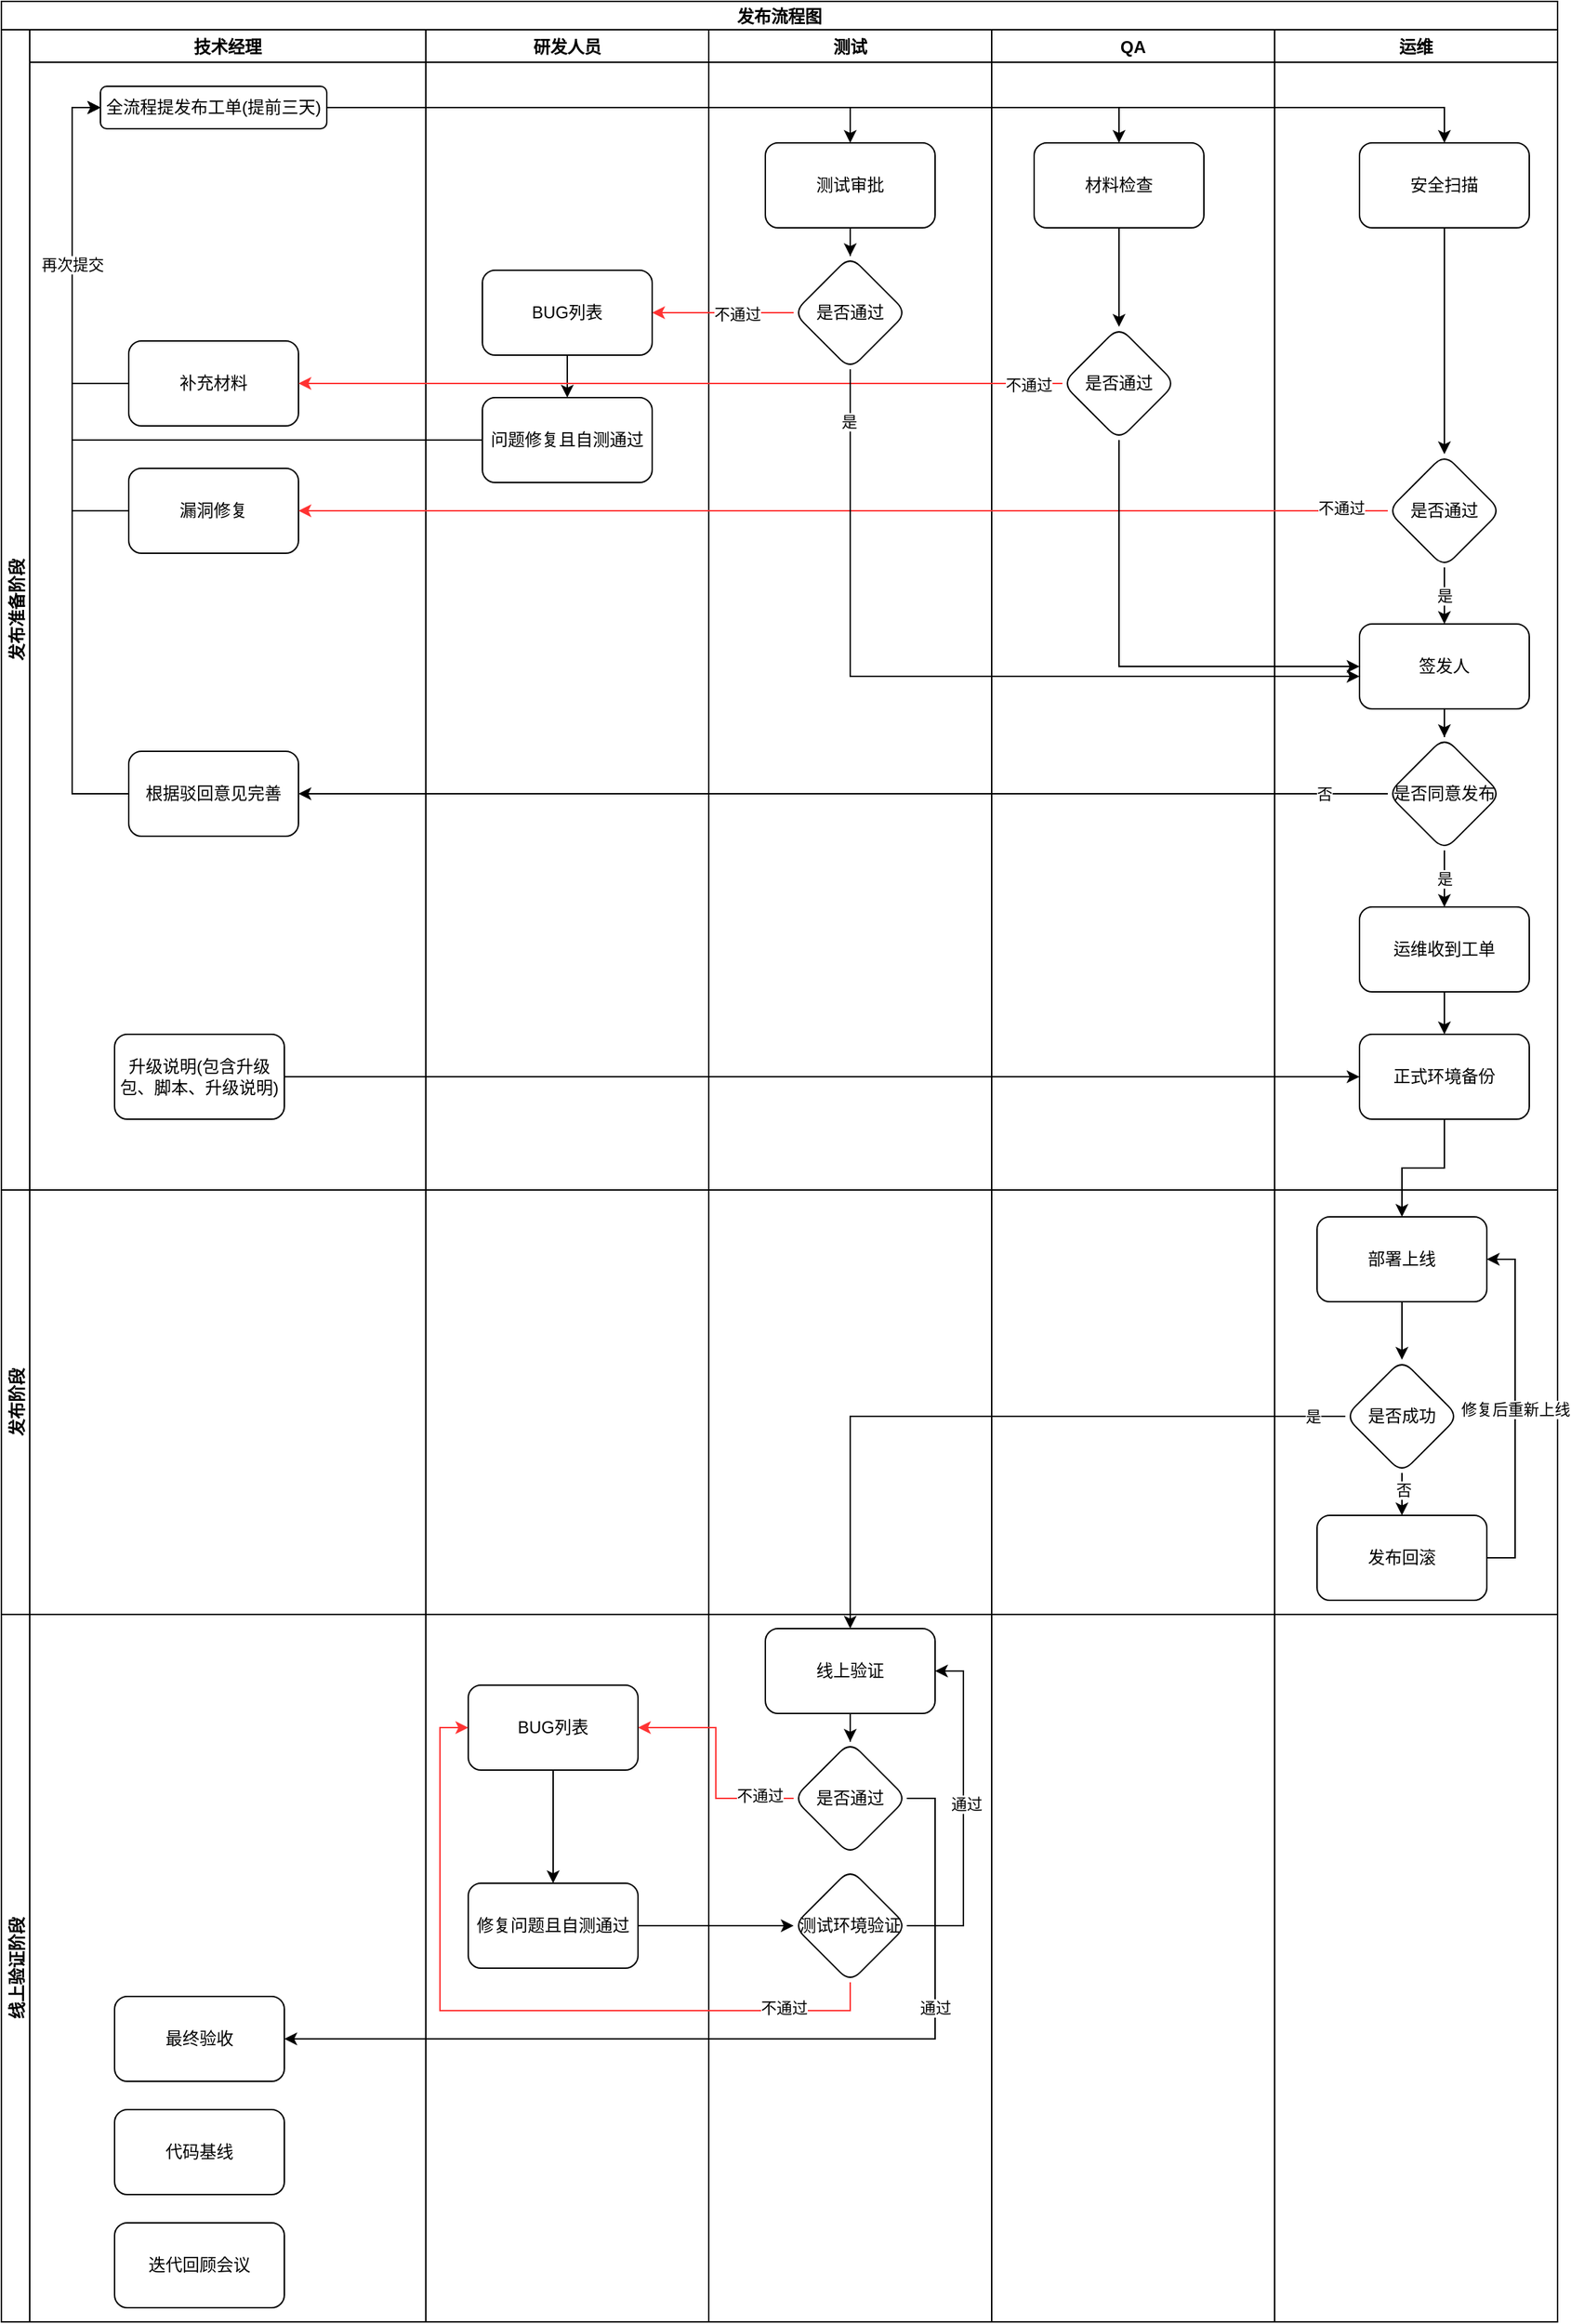 <mxfile version="20.4.0" type="github"><diagram id="Nbi2OOFG4A7icGLgDpQb" name="第 1 页"><mxGraphModel dx="1426" dy="805" grid="1" gridSize="10" guides="1" tooltips="1" connect="1" arrows="1" fold="1" page="1" pageScale="1" pageWidth="827" pageHeight="1169" math="0" shadow="0"><root><mxCell id="0"/><mxCell id="1" parent="0"/><mxCell id="kk27pRFW-uQP8ShshRhL-2" value="发布流程图" style="swimlane;childLayout=stackLayout;resizeParent=1;resizeParentMax=0;horizontal=1;startSize=20;horizontalStack=0;" vertex="1" parent="1"><mxGeometry x="70" y="310" width="1100" height="1640" as="geometry"><mxRectangle x="220" y="250" width="100" height="30" as="alternateBounds"/></mxGeometry></mxCell><mxCell id="kk27pRFW-uQP8ShshRhL-3" value="发布准备阶段" style="swimlane;startSize=20;horizontal=0;" vertex="1" parent="kk27pRFW-uQP8ShshRhL-2"><mxGeometry y="20" width="1100" height="820" as="geometry"/></mxCell><mxCell id="kk27pRFW-uQP8ShshRhL-10" value="技术经理" style="swimlane;" vertex="1" parent="kk27pRFW-uQP8ShshRhL-3"><mxGeometry x="20" width="280" height="820" as="geometry"/></mxCell><mxCell id="kk27pRFW-uQP8ShshRhL-23" value="全流程提发布工单(提前三天)" style="rounded=1;whiteSpace=wrap;html=1;" vertex="1" parent="kk27pRFW-uQP8ShshRhL-10"><mxGeometry x="50" y="40" width="160" height="30" as="geometry"/></mxCell><mxCell id="kk27pRFW-uQP8ShshRhL-58" style="edgeStyle=orthogonalEdgeStyle;rounded=0;orthogonalLoop=1;jettySize=auto;html=1;exitX=0;exitY=0.5;exitDx=0;exitDy=0;entryX=0;entryY=0.5;entryDx=0;entryDy=0;" edge="1" parent="kk27pRFW-uQP8ShshRhL-10" source="kk27pRFW-uQP8ShshRhL-55" target="kk27pRFW-uQP8ShshRhL-23"><mxGeometry relative="1" as="geometry"/></mxCell><mxCell id="kk27pRFW-uQP8ShshRhL-55" value="补充材料" style="whiteSpace=wrap;html=1;rounded=1;" vertex="1" parent="kk27pRFW-uQP8ShshRhL-10"><mxGeometry x="70" y="220" width="120" height="60" as="geometry"/></mxCell><mxCell id="kk27pRFW-uQP8ShshRhL-63" style="edgeStyle=orthogonalEdgeStyle;rounded=0;orthogonalLoop=1;jettySize=auto;html=1;exitX=0;exitY=0.5;exitDx=0;exitDy=0;entryX=0;entryY=0.5;entryDx=0;entryDy=0;" edge="1" parent="kk27pRFW-uQP8ShshRhL-10" source="kk27pRFW-uQP8ShshRhL-60" target="kk27pRFW-uQP8ShshRhL-23"><mxGeometry relative="1" as="geometry"/></mxCell><mxCell id="kk27pRFW-uQP8ShshRhL-60" value="漏洞修复" style="whiteSpace=wrap;html=1;rounded=1;" vertex="1" parent="kk27pRFW-uQP8ShshRhL-10"><mxGeometry x="70" y="310" width="120" height="60" as="geometry"/></mxCell><mxCell id="kk27pRFW-uQP8ShshRhL-92" style="edgeStyle=orthogonalEdgeStyle;rounded=0;orthogonalLoop=1;jettySize=auto;html=1;exitX=0;exitY=0.5;exitDx=0;exitDy=0;entryX=0;entryY=0.5;entryDx=0;entryDy=0;" edge="1" parent="kk27pRFW-uQP8ShshRhL-10" source="kk27pRFW-uQP8ShshRhL-89" target="kk27pRFW-uQP8ShshRhL-23"><mxGeometry relative="1" as="geometry"/></mxCell><mxCell id="kk27pRFW-uQP8ShshRhL-89" value="根据驳回意见完善" style="whiteSpace=wrap;html=1;rounded=1;" vertex="1" parent="kk27pRFW-uQP8ShshRhL-10"><mxGeometry x="70" y="510" width="120" height="60" as="geometry"/></mxCell><mxCell id="kk27pRFW-uQP8ShshRhL-17" value="研发人员" style="swimlane;" vertex="1" parent="kk27pRFW-uQP8ShshRhL-3"><mxGeometry x="300" width="200" height="820" as="geometry"/></mxCell><mxCell id="kk27pRFW-uQP8ShshRhL-46" value="BUG列表" style="whiteSpace=wrap;html=1;rounded=1;" vertex="1" parent="kk27pRFW-uQP8ShshRhL-17"><mxGeometry x="40" y="170" width="120" height="60" as="geometry"/></mxCell><mxCell id="kk27pRFW-uQP8ShshRhL-48" value="问题修复且自测通过" style="whiteSpace=wrap;html=1;rounded=1;" vertex="1" parent="kk27pRFW-uQP8ShshRhL-17"><mxGeometry x="40" y="260" width="120" height="60" as="geometry"/></mxCell><mxCell id="kk27pRFW-uQP8ShshRhL-49" value="" style="edgeStyle=orthogonalEdgeStyle;rounded=0;orthogonalLoop=1;jettySize=auto;html=1;" edge="1" parent="kk27pRFW-uQP8ShshRhL-17" source="kk27pRFW-uQP8ShshRhL-46" target="kk27pRFW-uQP8ShshRhL-48"><mxGeometry relative="1" as="geometry"/></mxCell><mxCell id="kk27pRFW-uQP8ShshRhL-18" value="测试" style="swimlane;" vertex="1" parent="kk27pRFW-uQP8ShshRhL-3"><mxGeometry x="500" width="200" height="820" as="geometry"/></mxCell><mxCell id="kk27pRFW-uQP8ShshRhL-36" value="测试审批" style="whiteSpace=wrap;html=1;rounded=1;" vertex="1" parent="kk27pRFW-uQP8ShshRhL-18"><mxGeometry x="40" y="80" width="120" height="60" as="geometry"/></mxCell><mxCell id="kk27pRFW-uQP8ShshRhL-40" value="是否通过" style="rhombus;whiteSpace=wrap;html=1;rounded=1;" vertex="1" parent="kk27pRFW-uQP8ShshRhL-18"><mxGeometry x="60" y="160" width="80" height="80" as="geometry"/></mxCell><mxCell id="kk27pRFW-uQP8ShshRhL-41" value="" style="edgeStyle=orthogonalEdgeStyle;rounded=0;orthogonalLoop=1;jettySize=auto;html=1;" edge="1" parent="kk27pRFW-uQP8ShshRhL-18" source="kk27pRFW-uQP8ShshRhL-36" target="kk27pRFW-uQP8ShshRhL-40"><mxGeometry relative="1" as="geometry"/></mxCell><mxCell id="kk27pRFW-uQP8ShshRhL-19" value="运维" style="swimlane;" vertex="1" parent="kk27pRFW-uQP8ShshRhL-3"><mxGeometry x="900" width="200" height="820" as="geometry"/></mxCell><mxCell id="kk27pRFW-uQP8ShshRhL-38" value="安全扫描" style="whiteSpace=wrap;html=1;rounded=1;" vertex="1" parent="kk27pRFW-uQP8ShshRhL-19"><mxGeometry x="60" y="80" width="120" height="60" as="geometry"/></mxCell><mxCell id="kk27pRFW-uQP8ShshRhL-94" value="是" style="edgeStyle=orthogonalEdgeStyle;rounded=0;orthogonalLoop=1;jettySize=auto;html=1;" edge="1" parent="kk27pRFW-uQP8ShshRhL-19" source="kk27pRFW-uQP8ShshRhL-44" target="kk27pRFW-uQP8ShshRhL-81"><mxGeometry relative="1" as="geometry"/></mxCell><mxCell id="kk27pRFW-uQP8ShshRhL-44" value="是否通过" style="rhombus;whiteSpace=wrap;html=1;rounded=1;" vertex="1" parent="kk27pRFW-uQP8ShshRhL-19"><mxGeometry x="80" y="300" width="80" height="80" as="geometry"/></mxCell><mxCell id="kk27pRFW-uQP8ShshRhL-45" value="" style="edgeStyle=orthogonalEdgeStyle;rounded=0;orthogonalLoop=1;jettySize=auto;html=1;" edge="1" parent="kk27pRFW-uQP8ShshRhL-19" source="kk27pRFW-uQP8ShshRhL-38" target="kk27pRFW-uQP8ShshRhL-44"><mxGeometry relative="1" as="geometry"/></mxCell><mxCell id="kk27pRFW-uQP8ShshRhL-64" value="运维收到工单" style="whiteSpace=wrap;html=1;rounded=1;" vertex="1" parent="kk27pRFW-uQP8ShshRhL-19"><mxGeometry x="60" y="620" width="120" height="60" as="geometry"/></mxCell><mxCell id="kk27pRFW-uQP8ShshRhL-74" value="正式环境备份" style="whiteSpace=wrap;html=1;rounded=1;" vertex="1" parent="kk27pRFW-uQP8ShshRhL-19"><mxGeometry x="60" y="710" width="120" height="60" as="geometry"/></mxCell><mxCell id="kk27pRFW-uQP8ShshRhL-75" value="" style="edgeStyle=orthogonalEdgeStyle;rounded=0;orthogonalLoop=1;jettySize=auto;html=1;" edge="1" parent="kk27pRFW-uQP8ShshRhL-19" source="kk27pRFW-uQP8ShshRhL-64" target="kk27pRFW-uQP8ShshRhL-74"><mxGeometry relative="1" as="geometry"/></mxCell><mxCell id="kk27pRFW-uQP8ShshRhL-81" value="签发人" style="whiteSpace=wrap;html=1;rounded=1;" vertex="1" parent="kk27pRFW-uQP8ShshRhL-19"><mxGeometry x="60" y="420" width="120" height="60" as="geometry"/></mxCell><mxCell id="kk27pRFW-uQP8ShshRhL-88" value="是" style="edgeStyle=orthogonalEdgeStyle;rounded=0;orthogonalLoop=1;jettySize=auto;html=1;" edge="1" parent="kk27pRFW-uQP8ShshRhL-19" source="kk27pRFW-uQP8ShshRhL-86" target="kk27pRFW-uQP8ShshRhL-64"><mxGeometry relative="1" as="geometry"/></mxCell><mxCell id="kk27pRFW-uQP8ShshRhL-86" value="是否同意发布" style="rhombus;whiteSpace=wrap;html=1;rounded=1;" vertex="1" parent="kk27pRFW-uQP8ShshRhL-19"><mxGeometry x="80" y="500" width="80" height="80" as="geometry"/></mxCell><mxCell id="kk27pRFW-uQP8ShshRhL-87" value="" style="edgeStyle=orthogonalEdgeStyle;rounded=0;orthogonalLoop=1;jettySize=auto;html=1;" edge="1" parent="kk27pRFW-uQP8ShshRhL-19" source="kk27pRFW-uQP8ShshRhL-81" target="kk27pRFW-uQP8ShshRhL-86"><mxGeometry relative="1" as="geometry"/></mxCell><mxCell id="kk27pRFW-uQP8ShshRhL-20" value="QA" style="swimlane;" vertex="1" parent="kk27pRFW-uQP8ShshRhL-3"><mxGeometry x="700" width="200" height="820" as="geometry"/></mxCell><mxCell id="kk27pRFW-uQP8ShshRhL-34" value="材料检查" style="whiteSpace=wrap;html=1;rounded=1;" vertex="1" parent="kk27pRFW-uQP8ShshRhL-20"><mxGeometry x="30" y="80" width="120" height="60" as="geometry"/></mxCell><mxCell id="kk27pRFW-uQP8ShshRhL-42" value="是否通过" style="rhombus;whiteSpace=wrap;html=1;rounded=1;" vertex="1" parent="kk27pRFW-uQP8ShshRhL-20"><mxGeometry x="50" y="210" width="80" height="80" as="geometry"/></mxCell><mxCell id="kk27pRFW-uQP8ShshRhL-43" value="" style="edgeStyle=orthogonalEdgeStyle;rounded=0;orthogonalLoop=1;jettySize=auto;html=1;" edge="1" parent="kk27pRFW-uQP8ShshRhL-20" source="kk27pRFW-uQP8ShshRhL-34" target="kk27pRFW-uQP8ShshRhL-42"><mxGeometry relative="1" as="geometry"/></mxCell><mxCell id="kk27pRFW-uQP8ShshRhL-37" value="" style="edgeStyle=orthogonalEdgeStyle;rounded=0;orthogonalLoop=1;jettySize=auto;html=1;" edge="1" parent="kk27pRFW-uQP8ShshRhL-3" source="kk27pRFW-uQP8ShshRhL-23" target="kk27pRFW-uQP8ShshRhL-36"><mxGeometry relative="1" as="geometry"/></mxCell><mxCell id="kk27pRFW-uQP8ShshRhL-35" value="" style="edgeStyle=orthogonalEdgeStyle;rounded=0;orthogonalLoop=1;jettySize=auto;html=1;" edge="1" parent="kk27pRFW-uQP8ShshRhL-3" source="kk27pRFW-uQP8ShshRhL-23" target="kk27pRFW-uQP8ShshRhL-34"><mxGeometry relative="1" as="geometry"/></mxCell><mxCell id="kk27pRFW-uQP8ShshRhL-39" value="" style="edgeStyle=orthogonalEdgeStyle;rounded=0;orthogonalLoop=1;jettySize=auto;html=1;" edge="1" parent="kk27pRFW-uQP8ShshRhL-3" source="kk27pRFW-uQP8ShshRhL-23" target="kk27pRFW-uQP8ShshRhL-38"><mxGeometry relative="1" as="geometry"/></mxCell><mxCell id="kk27pRFW-uQP8ShshRhL-47" value="" style="edgeStyle=orthogonalEdgeStyle;rounded=0;orthogonalLoop=1;jettySize=auto;html=1;strokeColor=#FF3333;" edge="1" parent="kk27pRFW-uQP8ShshRhL-3" source="kk27pRFW-uQP8ShshRhL-40" target="kk27pRFW-uQP8ShshRhL-46"><mxGeometry relative="1" as="geometry"/></mxCell><mxCell id="kk27pRFW-uQP8ShshRhL-52" value="不通过" style="edgeLabel;html=1;align=center;verticalAlign=middle;resizable=0;points=[];" vertex="1" connectable="0" parent="kk27pRFW-uQP8ShshRhL-47"><mxGeometry x="-0.196" y="1" relative="1" as="geometry"><mxPoint as="offset"/></mxGeometry></mxCell><mxCell id="kk27pRFW-uQP8ShshRhL-50" style="edgeStyle=orthogonalEdgeStyle;rounded=0;orthogonalLoop=1;jettySize=auto;html=1;exitX=0;exitY=0.5;exitDx=0;exitDy=0;entryX=0;entryY=0.5;entryDx=0;entryDy=0;" edge="1" parent="kk27pRFW-uQP8ShshRhL-3" source="kk27pRFW-uQP8ShshRhL-48" target="kk27pRFW-uQP8ShshRhL-23"><mxGeometry relative="1" as="geometry"/></mxCell><mxCell id="kk27pRFW-uQP8ShshRhL-59" value="再次提交" style="edgeLabel;html=1;align=center;verticalAlign=middle;resizable=0;points=[];" vertex="1" connectable="0" parent="kk27pRFW-uQP8ShshRhL-50"><mxGeometry x="0.524" relative="1" as="geometry"><mxPoint y="1" as="offset"/></mxGeometry></mxCell><mxCell id="kk27pRFW-uQP8ShshRhL-56" value="" style="edgeStyle=orthogonalEdgeStyle;rounded=0;orthogonalLoop=1;jettySize=auto;html=1;strokeColor=#FF3333;" edge="1" parent="kk27pRFW-uQP8ShshRhL-3" source="kk27pRFW-uQP8ShshRhL-42" target="kk27pRFW-uQP8ShshRhL-55"><mxGeometry relative="1" as="geometry"/></mxCell><mxCell id="kk27pRFW-uQP8ShshRhL-57" value="不通过" style="edgeLabel;html=1;align=center;verticalAlign=middle;resizable=0;points=[];" vertex="1" connectable="0" parent="kk27pRFW-uQP8ShshRhL-56"><mxGeometry x="-0.911" y="1" relative="1" as="geometry"><mxPoint as="offset"/></mxGeometry></mxCell><mxCell id="kk27pRFW-uQP8ShshRhL-61" value="" style="edgeStyle=orthogonalEdgeStyle;rounded=0;orthogonalLoop=1;jettySize=auto;html=1;strokeColor=#FF3333;" edge="1" parent="kk27pRFW-uQP8ShshRhL-3" source="kk27pRFW-uQP8ShshRhL-44" target="kk27pRFW-uQP8ShshRhL-60"><mxGeometry relative="1" as="geometry"/></mxCell><mxCell id="kk27pRFW-uQP8ShshRhL-62" value="不通过" style="edgeLabel;html=1;align=center;verticalAlign=middle;resizable=0;points=[];" vertex="1" connectable="0" parent="kk27pRFW-uQP8ShshRhL-61"><mxGeometry x="-0.913" y="-2" relative="1" as="geometry"><mxPoint as="offset"/></mxGeometry></mxCell><mxCell id="kk27pRFW-uQP8ShshRhL-66" style="edgeStyle=orthogonalEdgeStyle;rounded=0;orthogonalLoop=1;jettySize=auto;html=1;exitX=0.5;exitY=1;exitDx=0;exitDy=0;entryX=0;entryY=0.617;entryDx=0;entryDy=0;entryPerimeter=0;" edge="1" parent="kk27pRFW-uQP8ShshRhL-3" source="kk27pRFW-uQP8ShshRhL-40" target="kk27pRFW-uQP8ShshRhL-81"><mxGeometry relative="1" as="geometry"/></mxCell><mxCell id="kk27pRFW-uQP8ShshRhL-67" value="是" style="edgeLabel;html=1;align=center;verticalAlign=middle;resizable=0;points=[];" vertex="1" connectable="0" parent="kk27pRFW-uQP8ShshRhL-66"><mxGeometry x="-0.871" y="-1" relative="1" as="geometry"><mxPoint as="offset"/></mxGeometry></mxCell><mxCell id="kk27pRFW-uQP8ShshRhL-76" style="edgeStyle=orthogonalEdgeStyle;rounded=0;orthogonalLoop=1;jettySize=auto;html=1;exitX=1;exitY=0.5;exitDx=0;exitDy=0;entryX=0;entryY=0.5;entryDx=0;entryDy=0;" edge="1" parent="kk27pRFW-uQP8ShshRhL-3" source="kk27pRFW-uQP8ShshRhL-73" target="kk27pRFW-uQP8ShshRhL-74"><mxGeometry relative="1" as="geometry"/></mxCell><mxCell id="kk27pRFW-uQP8ShshRhL-84" style="edgeStyle=orthogonalEdgeStyle;rounded=0;orthogonalLoop=1;jettySize=auto;html=1;exitX=0.5;exitY=1;exitDx=0;exitDy=0;entryX=0;entryY=0.5;entryDx=0;entryDy=0;" edge="1" parent="kk27pRFW-uQP8ShshRhL-3" source="kk27pRFW-uQP8ShshRhL-42" target="kk27pRFW-uQP8ShshRhL-81"><mxGeometry relative="1" as="geometry"/></mxCell><mxCell id="kk27pRFW-uQP8ShshRhL-73" value="升级说明(包含升级包、脚本、升级说明)" style="whiteSpace=wrap;html=1;rounded=1;" vertex="1" parent="kk27pRFW-uQP8ShshRhL-3"><mxGeometry x="80" y="710" width="120" height="60" as="geometry"/></mxCell><mxCell id="kk27pRFW-uQP8ShshRhL-90" value="" style="edgeStyle=orthogonalEdgeStyle;rounded=0;orthogonalLoop=1;jettySize=auto;html=1;" edge="1" parent="kk27pRFW-uQP8ShshRhL-3" source="kk27pRFW-uQP8ShshRhL-86" target="kk27pRFW-uQP8ShshRhL-89"><mxGeometry relative="1" as="geometry"/></mxCell><mxCell id="kk27pRFW-uQP8ShshRhL-91" value="否" style="edgeLabel;html=1;align=center;verticalAlign=middle;resizable=0;points=[];" vertex="1" connectable="0" parent="kk27pRFW-uQP8ShshRhL-90"><mxGeometry x="-0.883" relative="1" as="geometry"><mxPoint as="offset"/></mxGeometry></mxCell><mxCell id="kk27pRFW-uQP8ShshRhL-4" value="发布阶段" style="swimlane;startSize=20;horizontal=0;" vertex="1" parent="kk27pRFW-uQP8ShshRhL-2"><mxGeometry y="840" width="1100" height="300" as="geometry"/></mxCell><mxCell id="kk27pRFW-uQP8ShshRhL-95" value="" style="swimlane;startSize=0;" vertex="1" parent="kk27pRFW-uQP8ShshRhL-4"><mxGeometry x="20" width="280" height="300" as="geometry"/></mxCell><mxCell id="kk27pRFW-uQP8ShshRhL-96" value="" style="swimlane;startSize=0;" vertex="1" parent="kk27pRFW-uQP8ShshRhL-4"><mxGeometry x="900" width="200" height="300" as="geometry"/></mxCell><mxCell id="kk27pRFW-uQP8ShshRhL-77" value="部署上线" style="whiteSpace=wrap;html=1;rounded=1;" vertex="1" parent="kk27pRFW-uQP8ShshRhL-96"><mxGeometry x="30" y="19" width="120" height="60" as="geometry"/></mxCell><mxCell id="kk27pRFW-uQP8ShshRhL-79" value="是否成功" style="rhombus;whiteSpace=wrap;html=1;rounded=1;" vertex="1" parent="kk27pRFW-uQP8ShshRhL-96"><mxGeometry x="50" y="120" width="80" height="80" as="geometry"/></mxCell><mxCell id="kk27pRFW-uQP8ShshRhL-80" value="" style="edgeStyle=orthogonalEdgeStyle;rounded=0;orthogonalLoop=1;jettySize=auto;html=1;" edge="1" parent="kk27pRFW-uQP8ShshRhL-96" source="kk27pRFW-uQP8ShshRhL-77" target="kk27pRFW-uQP8ShshRhL-79"><mxGeometry relative="1" as="geometry"/></mxCell><mxCell id="kk27pRFW-uQP8ShshRhL-104" value="修复后重新上线" style="edgeStyle=orthogonalEdgeStyle;rounded=0;orthogonalLoop=1;jettySize=auto;html=1;exitX=1;exitY=0.5;exitDx=0;exitDy=0;entryX=1;entryY=0.5;entryDx=0;entryDy=0;" edge="1" parent="kk27pRFW-uQP8ShshRhL-96" source="kk27pRFW-uQP8ShshRhL-102" target="kk27pRFW-uQP8ShshRhL-77"><mxGeometry relative="1" as="geometry"/></mxCell><mxCell id="kk27pRFW-uQP8ShshRhL-102" value="发布回滚" style="whiteSpace=wrap;html=1;rounded=1;" vertex="1" parent="kk27pRFW-uQP8ShshRhL-96"><mxGeometry x="30" y="230" width="120" height="60" as="geometry"/></mxCell><mxCell id="kk27pRFW-uQP8ShshRhL-103" value="" style="edgeStyle=orthogonalEdgeStyle;rounded=0;orthogonalLoop=1;jettySize=auto;html=1;" edge="1" parent="kk27pRFW-uQP8ShshRhL-96" source="kk27pRFW-uQP8ShshRhL-79" target="kk27pRFW-uQP8ShshRhL-102"><mxGeometry relative="1" as="geometry"/></mxCell><mxCell id="kk27pRFW-uQP8ShshRhL-105" value="否" style="edgeLabel;html=1;align=center;verticalAlign=middle;resizable=0;points=[];" vertex="1" connectable="0" parent="kk27pRFW-uQP8ShshRhL-103"><mxGeometry x="0.28" y="1" relative="1" as="geometry"><mxPoint as="offset"/></mxGeometry></mxCell><mxCell id="kk27pRFW-uQP8ShshRhL-98" value="" style="swimlane;startSize=0;" vertex="1" parent="kk27pRFW-uQP8ShshRhL-4"><mxGeometry x="300" width="200" height="300" as="geometry"/></mxCell><mxCell id="kk27pRFW-uQP8ShshRhL-101" value="" style="swimlane;startSize=0;" vertex="1" parent="kk27pRFW-uQP8ShshRhL-4"><mxGeometry x="500" width="200" height="300" as="geometry"/></mxCell><mxCell id="kk27pRFW-uQP8ShshRhL-5" value="线上验证阶段" style="swimlane;startSize=20;horizontal=0;" vertex="1" parent="kk27pRFW-uQP8ShshRhL-2"><mxGeometry y="1140" width="1100" height="500" as="geometry"/></mxCell><mxCell id="kk27pRFW-uQP8ShshRhL-108" value="" style="swimlane;startSize=0;" vertex="1" parent="kk27pRFW-uQP8ShshRhL-5"><mxGeometry x="20" width="280" height="500" as="geometry"/></mxCell><mxCell id="kk27pRFW-uQP8ShshRhL-127" value="最终验收" style="rounded=1;whiteSpace=wrap;html=1;" vertex="1" parent="kk27pRFW-uQP8ShshRhL-108"><mxGeometry x="60" y="270" width="120" height="60" as="geometry"/></mxCell><mxCell id="kk27pRFW-uQP8ShshRhL-130" value="代码基线" style="whiteSpace=wrap;html=1;rounded=1;" vertex="1" parent="kk27pRFW-uQP8ShshRhL-108"><mxGeometry x="60" y="350" width="120" height="60" as="geometry"/></mxCell><mxCell id="kk27pRFW-uQP8ShshRhL-132" value="迭代回顾会议" style="whiteSpace=wrap;html=1;rounded=1;" vertex="1" parent="kk27pRFW-uQP8ShshRhL-108"><mxGeometry x="60" y="430" width="120" height="60" as="geometry"/></mxCell><mxCell id="kk27pRFW-uQP8ShshRhL-109" value="" style="swimlane;startSize=0;" vertex="1" parent="kk27pRFW-uQP8ShshRhL-5"><mxGeometry x="300" width="200" height="500" as="geometry"/></mxCell><mxCell id="kk27pRFW-uQP8ShshRhL-116" value="BUG列表" style="whiteSpace=wrap;html=1;rounded=1;" vertex="1" parent="kk27pRFW-uQP8ShshRhL-109"><mxGeometry x="30" y="50" width="120" height="60" as="geometry"/></mxCell><mxCell id="kk27pRFW-uQP8ShshRhL-110" value="" style="swimlane;startSize=0;" vertex="1" parent="kk27pRFW-uQP8ShshRhL-5"><mxGeometry x="500" width="200" height="500" as="geometry"/></mxCell><mxCell id="kk27pRFW-uQP8ShshRhL-106" value="线上验证" style="whiteSpace=wrap;html=1;rounded=1;" vertex="1" parent="kk27pRFW-uQP8ShshRhL-110"><mxGeometry x="40" y="10" width="120" height="60" as="geometry"/></mxCell><mxCell id="kk27pRFW-uQP8ShshRhL-114" value="是否通过" style="rhombus;whiteSpace=wrap;html=1;rounded=1;" vertex="1" parent="kk27pRFW-uQP8ShshRhL-110"><mxGeometry x="60" y="90" width="80" height="80" as="geometry"/></mxCell><mxCell id="kk27pRFW-uQP8ShshRhL-115" value="" style="edgeStyle=orthogonalEdgeStyle;rounded=0;orthogonalLoop=1;jettySize=auto;html=1;" edge="1" parent="kk27pRFW-uQP8ShshRhL-110" source="kk27pRFW-uQP8ShshRhL-106" target="kk27pRFW-uQP8ShshRhL-114"><mxGeometry relative="1" as="geometry"/></mxCell><mxCell id="kk27pRFW-uQP8ShshRhL-120" value="测试环境验证" style="rhombus;whiteSpace=wrap;html=1;rounded=1;" vertex="1" parent="kk27pRFW-uQP8ShshRhL-110"><mxGeometry x="60" y="180" width="80" height="80" as="geometry"/></mxCell><mxCell id="kk27pRFW-uQP8ShshRhL-122" style="edgeStyle=orthogonalEdgeStyle;rounded=0;orthogonalLoop=1;jettySize=auto;html=1;exitX=1;exitY=0.5;exitDx=0;exitDy=0;entryX=1;entryY=0.5;entryDx=0;entryDy=0;" edge="1" parent="kk27pRFW-uQP8ShshRhL-110" source="kk27pRFW-uQP8ShshRhL-120" target="kk27pRFW-uQP8ShshRhL-106"><mxGeometry relative="1" as="geometry"><Array as="points"><mxPoint x="180" y="220"/><mxPoint x="180" y="40"/></Array></mxGeometry></mxCell><mxCell id="kk27pRFW-uQP8ShshRhL-126" value="通过" style="edgeLabel;html=1;align=center;verticalAlign=middle;resizable=0;points=[];" vertex="1" connectable="0" parent="kk27pRFW-uQP8ShshRhL-122"><mxGeometry x="0.05" y="-2" relative="1" as="geometry"><mxPoint as="offset"/></mxGeometry></mxCell><mxCell id="kk27pRFW-uQP8ShshRhL-111" value="" style="swimlane;startSize=0;" vertex="1" parent="kk27pRFW-uQP8ShshRhL-5"><mxGeometry x="700" width="200" height="500" as="geometry"/></mxCell><mxCell id="kk27pRFW-uQP8ShshRhL-112" value="" style="swimlane;startSize=0;" vertex="1" parent="kk27pRFW-uQP8ShshRhL-5"><mxGeometry x="900" width="200" height="500" as="geometry"/></mxCell><mxCell id="kk27pRFW-uQP8ShshRhL-117" value="" style="edgeStyle=orthogonalEdgeStyle;rounded=0;orthogonalLoop=1;jettySize=auto;html=1;strokeColor=#FF3333;" edge="1" parent="kk27pRFW-uQP8ShshRhL-5" source="kk27pRFW-uQP8ShshRhL-114" target="kk27pRFW-uQP8ShshRhL-116"><mxGeometry relative="1" as="geometry"/></mxCell><mxCell id="kk27pRFW-uQP8ShshRhL-124" value="不通过" style="edgeLabel;html=1;align=center;verticalAlign=middle;resizable=0;points=[];" vertex="1" connectable="0" parent="kk27pRFW-uQP8ShshRhL-117"><mxGeometry x="-0.7" y="-2" relative="1" as="geometry"><mxPoint as="offset"/></mxGeometry></mxCell><mxCell id="kk27pRFW-uQP8ShshRhL-123" style="edgeStyle=orthogonalEdgeStyle;rounded=0;orthogonalLoop=1;jettySize=auto;html=1;exitX=0.5;exitY=1;exitDx=0;exitDy=0;entryX=0;entryY=0.5;entryDx=0;entryDy=0;fillColor=#f8cecc;strokeColor=#FF3333;" edge="1" parent="kk27pRFW-uQP8ShshRhL-5" source="kk27pRFW-uQP8ShshRhL-120" target="kk27pRFW-uQP8ShshRhL-116"><mxGeometry relative="1" as="geometry"/></mxCell><mxCell id="kk27pRFW-uQP8ShshRhL-125" value="不通过" style="edgeLabel;html=1;align=center;verticalAlign=middle;resizable=0;points=[];" vertex="1" connectable="0" parent="kk27pRFW-uQP8ShshRhL-123"><mxGeometry x="-0.747" y="-2" relative="1" as="geometry"><mxPoint as="offset"/></mxGeometry></mxCell><mxCell id="kk27pRFW-uQP8ShshRhL-128" style="edgeStyle=orthogonalEdgeStyle;rounded=0;orthogonalLoop=1;jettySize=auto;html=1;exitX=1;exitY=0.5;exitDx=0;exitDy=0;entryX=1;entryY=0.5;entryDx=0;entryDy=0;" edge="1" parent="kk27pRFW-uQP8ShshRhL-5" source="kk27pRFW-uQP8ShshRhL-114" target="kk27pRFW-uQP8ShshRhL-127"><mxGeometry relative="1" as="geometry"/></mxCell><mxCell id="kk27pRFW-uQP8ShshRhL-129" value="通过" style="edgeLabel;html=1;align=center;verticalAlign=middle;resizable=0;points=[];" vertex="1" connectable="0" parent="kk27pRFW-uQP8ShshRhL-128"><mxGeometry x="-0.484" relative="1" as="geometry"><mxPoint as="offset"/></mxGeometry></mxCell><mxCell id="kk27pRFW-uQP8ShshRhL-78" value="" style="edgeStyle=orthogonalEdgeStyle;rounded=0;orthogonalLoop=1;jettySize=auto;html=1;" edge="1" parent="kk27pRFW-uQP8ShshRhL-2" source="kk27pRFW-uQP8ShshRhL-74" target="kk27pRFW-uQP8ShshRhL-77"><mxGeometry relative="1" as="geometry"/></mxCell><mxCell id="kk27pRFW-uQP8ShshRhL-107" value="" style="edgeStyle=orthogonalEdgeStyle;rounded=0;orthogonalLoop=1;jettySize=auto;html=1;" edge="1" parent="kk27pRFW-uQP8ShshRhL-2" source="kk27pRFW-uQP8ShshRhL-79" target="kk27pRFW-uQP8ShshRhL-106"><mxGeometry relative="1" as="geometry"/></mxCell><mxCell id="kk27pRFW-uQP8ShshRhL-113" value="是" style="edgeLabel;html=1;align=center;verticalAlign=middle;resizable=0;points=[];" vertex="1" connectable="0" parent="kk27pRFW-uQP8ShshRhL-107"><mxGeometry x="-0.907" relative="1" as="geometry"><mxPoint as="offset"/></mxGeometry></mxCell><mxCell id="kk27pRFW-uQP8ShshRhL-121" value="" style="edgeStyle=orthogonalEdgeStyle;rounded=0;orthogonalLoop=1;jettySize=auto;html=1;" edge="1" parent="1" source="kk27pRFW-uQP8ShshRhL-118" target="kk27pRFW-uQP8ShshRhL-120"><mxGeometry relative="1" as="geometry"/></mxCell><mxCell id="kk27pRFW-uQP8ShshRhL-118" value="修复问题且自测通过" style="whiteSpace=wrap;html=1;rounded=1;" vertex="1" parent="1"><mxGeometry x="400" y="1640" width="120" height="60" as="geometry"/></mxCell><mxCell id="kk27pRFW-uQP8ShshRhL-119" value="" style="edgeStyle=orthogonalEdgeStyle;rounded=0;orthogonalLoop=1;jettySize=auto;html=1;" edge="1" parent="1" source="kk27pRFW-uQP8ShshRhL-116" target="kk27pRFW-uQP8ShshRhL-118"><mxGeometry relative="1" as="geometry"/></mxCell></root></mxGraphModel></diagram></mxfile>